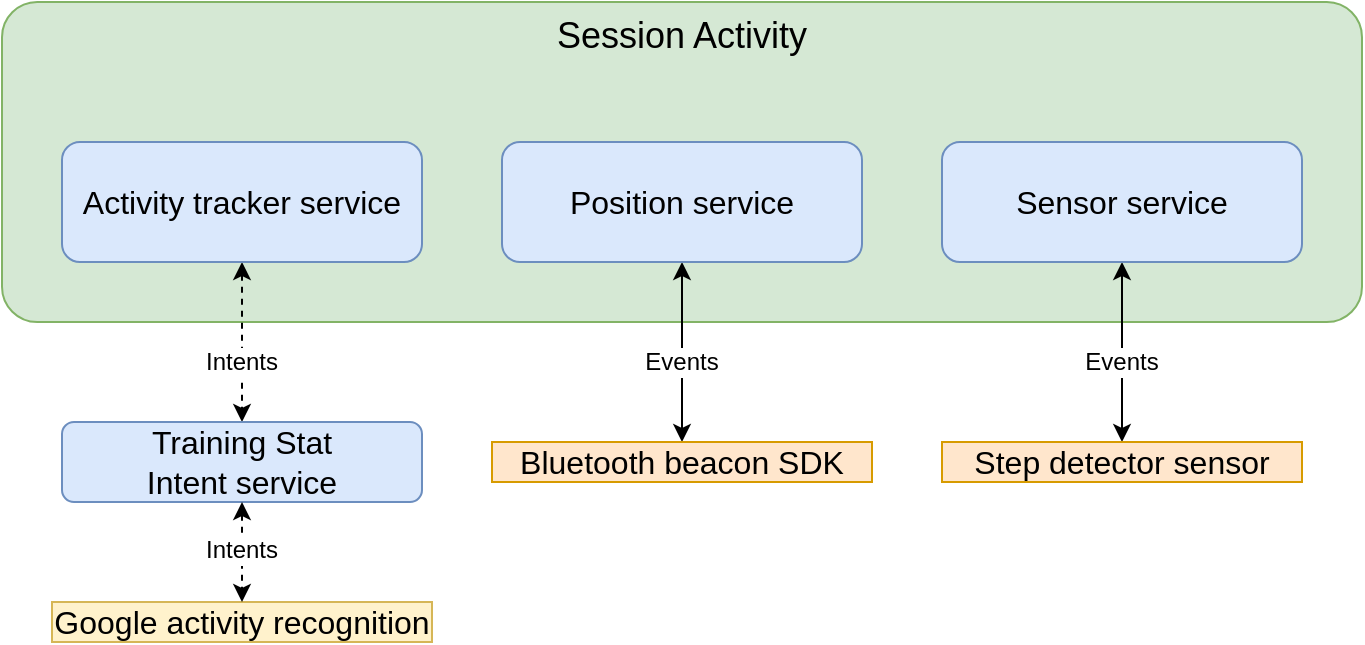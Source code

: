 <mxfile>
    <diagram id="PE1-YoMFXHGZRZbzR4p1" name="Page-1">
        <mxGraphModel dx="968" dy="740" grid="1" gridSize="10" guides="1" tooltips="1" connect="1" arrows="1" fold="1" page="1" pageScale="1" pageWidth="850" pageHeight="1100" math="0" shadow="0">
            <root>
                <mxCell id="0"/>
                <mxCell id="1" parent="0"/>
                <mxCell id="2" value="&lt;font style=&quot;font-size: 18px&quot;&gt;Session Activity&lt;/font&gt;" style="rounded=1;whiteSpace=wrap;html=1;arcSize=11;align=center;verticalAlign=top;fillColor=#d5e8d4;strokeColor=#82b366;" parent="1" vertex="1">
                    <mxGeometry x="80" y="40" width="680" height="160" as="geometry"/>
                </mxCell>
                <mxCell id="6" style="edgeStyle=orthogonalEdgeStyle;rounded=0;orthogonalLoop=1;jettySize=auto;html=1;fontSize=16;dashed=1;startArrow=classic;startFill=1;" parent="1" source="3" target="20" edge="1">
                    <mxGeometry relative="1" as="geometry">
                        <mxPoint x="200" y="270" as="targetPoint"/>
                    </mxGeometry>
                </mxCell>
                <mxCell id="3" value="Activity tracker service" style="rounded=1;whiteSpace=wrap;html=1;align=center;fontSize=16;fillColor=#dae8fc;strokeColor=#6c8ebf;" parent="1" vertex="1">
                    <mxGeometry x="110" y="110" width="180" height="60" as="geometry"/>
                </mxCell>
                <mxCell id="9" style="edgeStyle=orthogonalEdgeStyle;rounded=0;orthogonalLoop=1;jettySize=auto;html=1;fontSize=16;entryX=0.5;entryY=0;entryDx=0;entryDy=0;startArrow=classic;startFill=1;" parent="1" source="4" target="10" edge="1">
                    <mxGeometry relative="1" as="geometry">
                        <mxPoint x="640" y="240" as="targetPoint"/>
                    </mxGeometry>
                </mxCell>
                <mxCell id="4" value="Sensor service" style="rounded=1;whiteSpace=wrap;html=1;align=center;fontSize=16;fillColor=#dae8fc;strokeColor=#6c8ebf;" parent="1" vertex="1">
                    <mxGeometry x="550" y="110" width="180" height="60" as="geometry"/>
                </mxCell>
                <mxCell id="7" style="edgeStyle=orthogonalEdgeStyle;rounded=0;orthogonalLoop=1;jettySize=auto;html=1;fontSize=16;startArrow=classic;startFill=1;" parent="1" source="5" target="14" edge="1">
                    <mxGeometry relative="1" as="geometry">
                        <mxPoint x="420" y="260" as="targetPoint"/>
                    </mxGeometry>
                </mxCell>
                <mxCell id="5" value="Position service" style="rounded=1;whiteSpace=wrap;html=1;align=center;fontSize=16;fillColor=#dae8fc;strokeColor=#6c8ebf;" parent="1" vertex="1">
                    <mxGeometry x="330" y="110" width="180" height="60" as="geometry"/>
                </mxCell>
                <mxCell id="8" value="Intents" style="text;html=1;strokeColor=none;fillColor=none;align=center;verticalAlign=middle;whiteSpace=wrap;rounded=0;labelBackgroundColor=#ffffff;" parent="1" vertex="1">
                    <mxGeometry x="180" y="210" width="40" height="20" as="geometry"/>
                </mxCell>
                <mxCell id="10" value="Step detector sensor" style="text;html=1;strokeColor=#d79b00;fillColor=#ffe6cc;align=center;verticalAlign=middle;whiteSpace=wrap;rounded=0;fontSize=16;" parent="1" vertex="1">
                    <mxGeometry x="550" y="260" width="180" height="20" as="geometry"/>
                </mxCell>
                <mxCell id="12" value="Google activity recognition" style="text;html=1;strokeColor=#d6b656;fillColor=#fff2cc;align=center;verticalAlign=middle;whiteSpace=wrap;rounded=0;fontSize=16;" parent="1" vertex="1">
                    <mxGeometry x="105" y="340" width="190" height="20" as="geometry"/>
                </mxCell>
                <mxCell id="14" value="Bluetooth beacon SDK" style="text;html=1;strokeColor=#d79b00;fillColor=#ffe6cc;align=center;verticalAlign=middle;whiteSpace=wrap;rounded=0;fontSize=16;" parent="1" vertex="1">
                    <mxGeometry x="325" y="260" width="190" height="20" as="geometry"/>
                </mxCell>
                <mxCell id="17" value="Events" style="text;html=1;strokeColor=none;fillColor=none;align=center;verticalAlign=middle;whiteSpace=wrap;rounded=0;labelBackgroundColor=#ffffff;" parent="1" vertex="1">
                    <mxGeometry x="620" y="210" width="40" height="20" as="geometry"/>
                </mxCell>
                <mxCell id="19" value="Events" style="text;html=1;strokeColor=none;fillColor=none;align=center;verticalAlign=middle;whiteSpace=wrap;rounded=0;labelBackgroundColor=#ffffff;" parent="1" vertex="1">
                    <mxGeometry x="400" y="210" width="40" height="20" as="geometry"/>
                </mxCell>
                <mxCell id="20" value="Training Stat&lt;br&gt;Intent service" style="rounded=1;whiteSpace=wrap;html=1;align=center;fontSize=16;fillColor=#dae8fc;strokeColor=#6c8ebf;" parent="1" vertex="1">
                    <mxGeometry x="110" y="250" width="180" height="40" as="geometry"/>
                </mxCell>
                <mxCell id="21" style="edgeStyle=orthogonalEdgeStyle;rounded=0;orthogonalLoop=1;jettySize=auto;html=1;fontSize=16;dashed=1;startArrow=classic;startFill=1;" parent="1" source="20" target="12" edge="1">
                    <mxGeometry relative="1" as="geometry">
                        <mxPoint x="210" y="250" as="targetPoint"/>
                        <mxPoint x="210" y="180" as="sourcePoint"/>
                    </mxGeometry>
                </mxCell>
                <mxCell id="22" value="Intents" style="text;html=1;strokeColor=none;fillColor=none;align=center;verticalAlign=middle;whiteSpace=wrap;rounded=0;labelBackgroundColor=#ffffff;" parent="1" vertex="1">
                    <mxGeometry x="180" y="304" width="40" height="20" as="geometry"/>
                </mxCell>
            </root>
        </mxGraphModel>
    </diagram>
</mxfile>